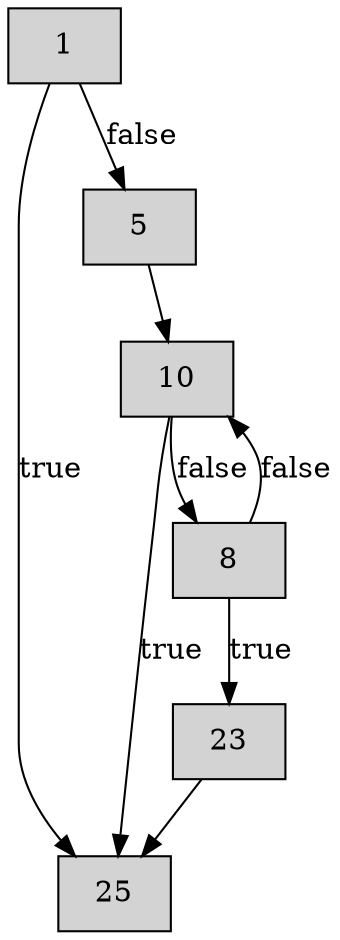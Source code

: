 digraph CFG {
    node[shape=box, style=filled];
    
    "1" -> "25" [label = "true"];
    "1" -> "5" [label = "false"];
    
    "5" -> "10";
    
    "8" -> "23" [label = "true"];
    "8" -> "10" [label = "false"];
    
    "10" -> "25" [label = "true"];
    "10" -> "8" [label = "false"];
    
    "23" -> "25";
    
    "25";
}
